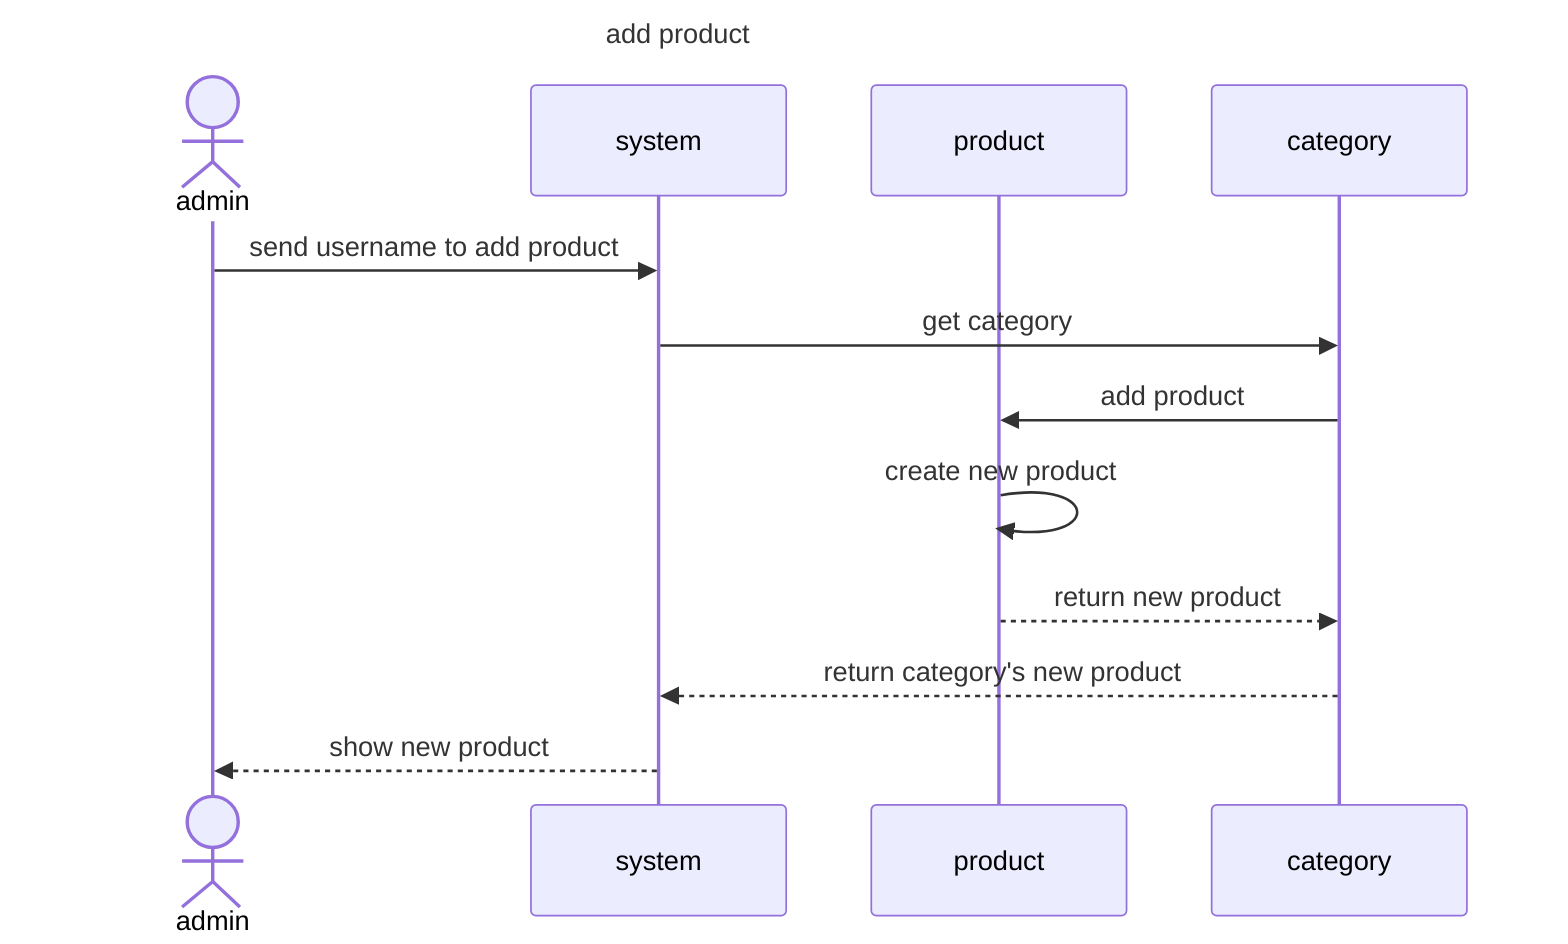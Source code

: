 sequenceDiagram
    title add product
    actor admin
    participant system
    participant product
    participant category
    admin ->> system: send username to add product
    system ->> category:get category
    category ->> product:add product
    product ->> product:create new product
    product -->> category:return new product
    category -->> system:return category's new product
    system -->> admin:show new product